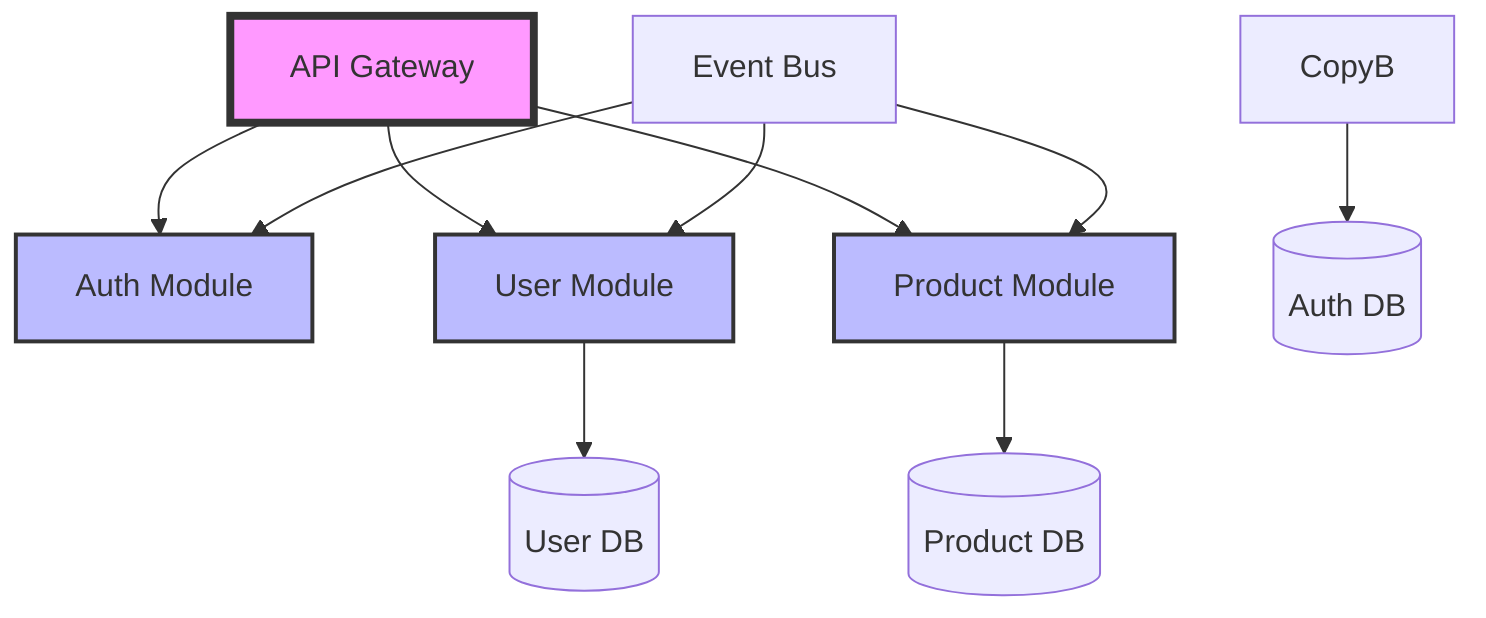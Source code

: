 graph TD
A[API Gateway] --> B[Auth Module]
A --> C[User Module]
A --> D[Product Module]
CopyB --> E[(Auth DB)]
C --> F[(User DB)]
D --> G[(Product DB)]

H[Event Bus] --> B
H --> C
H --> D

style A fill:#f9f,stroke:#333,stroke-width:4px
style B fill:#bbf,stroke:#333,stroke-width:2px
style C fill:#bbf,stroke:#333,stroke-width:2px
style D fill:#bbf,stroke:#333,stroke-width:2px